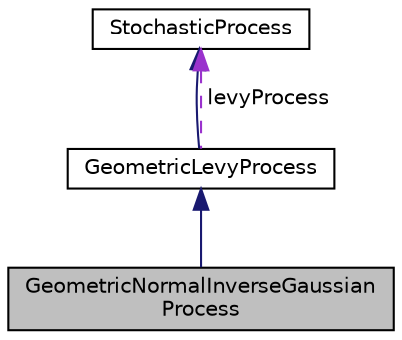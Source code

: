 digraph "GeometricNormalInverseGaussianProcess"
{
 // INTERACTIVE_SVG=YES
  bgcolor="transparent";
  edge [fontname="Helvetica",fontsize="10",labelfontname="Helvetica",labelfontsize="10"];
  node [fontname="Helvetica",fontsize="10",shape=record];
  Node3 [label="GeometricNormalInverseGaussian\lProcess",height=0.2,width=0.4,color="black", fillcolor="grey75", style="filled", fontcolor="black"];
  Node4 -> Node3 [dir="back",color="midnightblue",fontsize="10",style="solid",fontname="Helvetica"];
  Node4 [label="GeometricLevyProcess",height=0.2,width=0.4,color="black",URL="$d2/d87/classumontreal_1_1ssj_1_1stochprocess_1_1GeometricLevyProcess.html",tooltip="Abstract class used as a parent class for the exponentiation of a Lévy process :  The interest rate i..."];
  Node5 -> Node4 [dir="back",color="midnightblue",fontsize="10",style="solid",fontname="Helvetica"];
  Node5 [label="StochasticProcess",height=0.2,width=0.4,color="black",URL="$d9/d28/classumontreal_1_1ssj_1_1stochprocess_1_1StochasticProcess.html",tooltip="Abstract base class for a stochastic process  sampled (or observed) at a finite number of time points..."];
  Node5 -> Node4 [dir="back",color="darkorchid3",fontsize="10",style="dashed",label=" levyProcess" ,fontname="Helvetica"];
}
